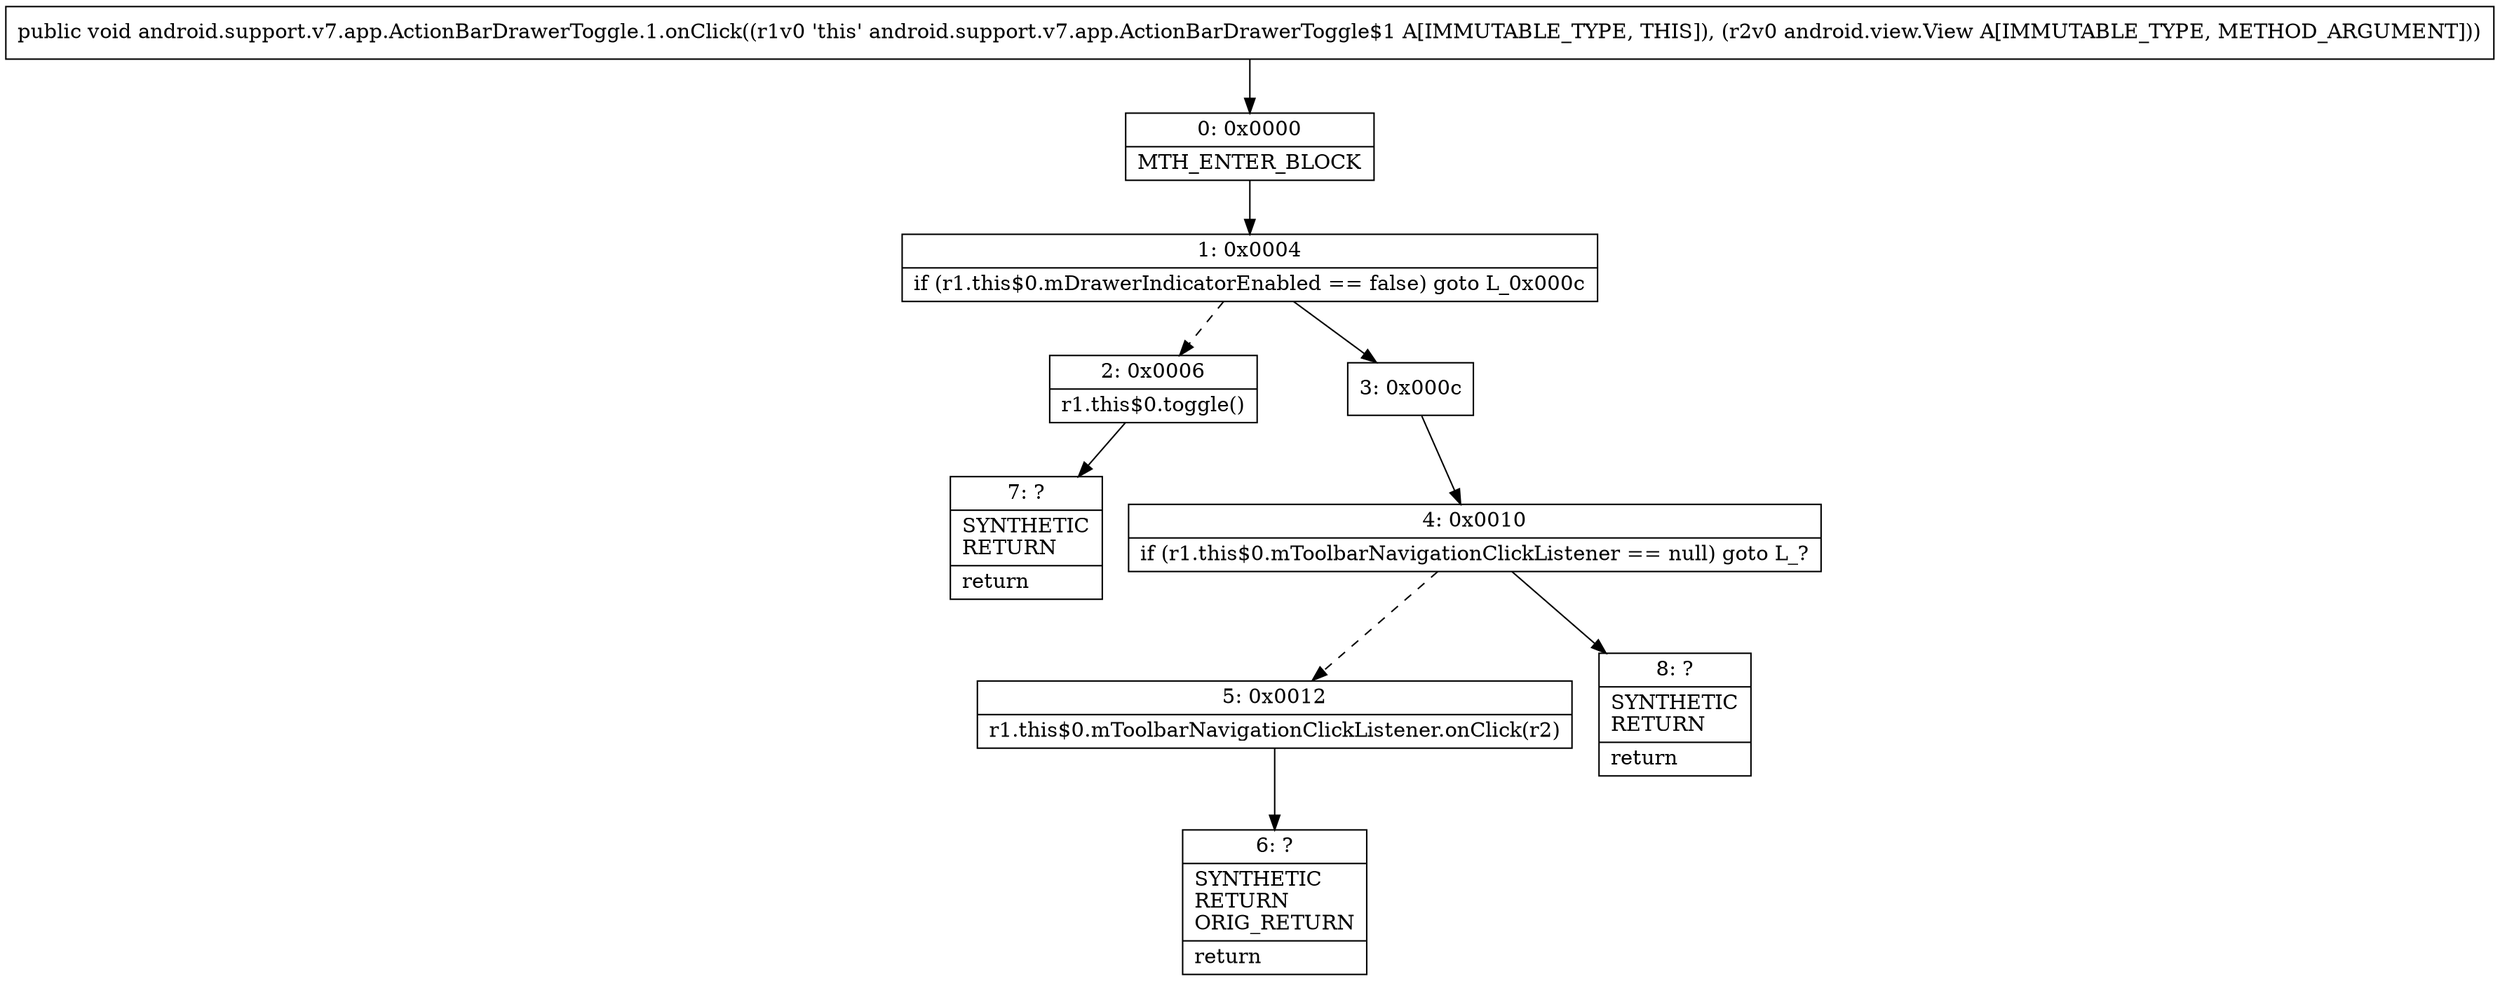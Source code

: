 digraph "CFG forandroid.support.v7.app.ActionBarDrawerToggle.1.onClick(Landroid\/view\/View;)V" {
Node_0 [shape=record,label="{0\:\ 0x0000|MTH_ENTER_BLOCK\l}"];
Node_1 [shape=record,label="{1\:\ 0x0004|if (r1.this$0.mDrawerIndicatorEnabled == false) goto L_0x000c\l}"];
Node_2 [shape=record,label="{2\:\ 0x0006|r1.this$0.toggle()\l}"];
Node_3 [shape=record,label="{3\:\ 0x000c}"];
Node_4 [shape=record,label="{4\:\ 0x0010|if (r1.this$0.mToolbarNavigationClickListener == null) goto L_?\l}"];
Node_5 [shape=record,label="{5\:\ 0x0012|r1.this$0.mToolbarNavigationClickListener.onClick(r2)\l}"];
Node_6 [shape=record,label="{6\:\ ?|SYNTHETIC\lRETURN\lORIG_RETURN\l|return\l}"];
Node_7 [shape=record,label="{7\:\ ?|SYNTHETIC\lRETURN\l|return\l}"];
Node_8 [shape=record,label="{8\:\ ?|SYNTHETIC\lRETURN\l|return\l}"];
MethodNode[shape=record,label="{public void android.support.v7.app.ActionBarDrawerToggle.1.onClick((r1v0 'this' android.support.v7.app.ActionBarDrawerToggle$1 A[IMMUTABLE_TYPE, THIS]), (r2v0 android.view.View A[IMMUTABLE_TYPE, METHOD_ARGUMENT])) }"];
MethodNode -> Node_0;
Node_0 -> Node_1;
Node_1 -> Node_2[style=dashed];
Node_1 -> Node_3;
Node_2 -> Node_7;
Node_3 -> Node_4;
Node_4 -> Node_5[style=dashed];
Node_4 -> Node_8;
Node_5 -> Node_6;
}

